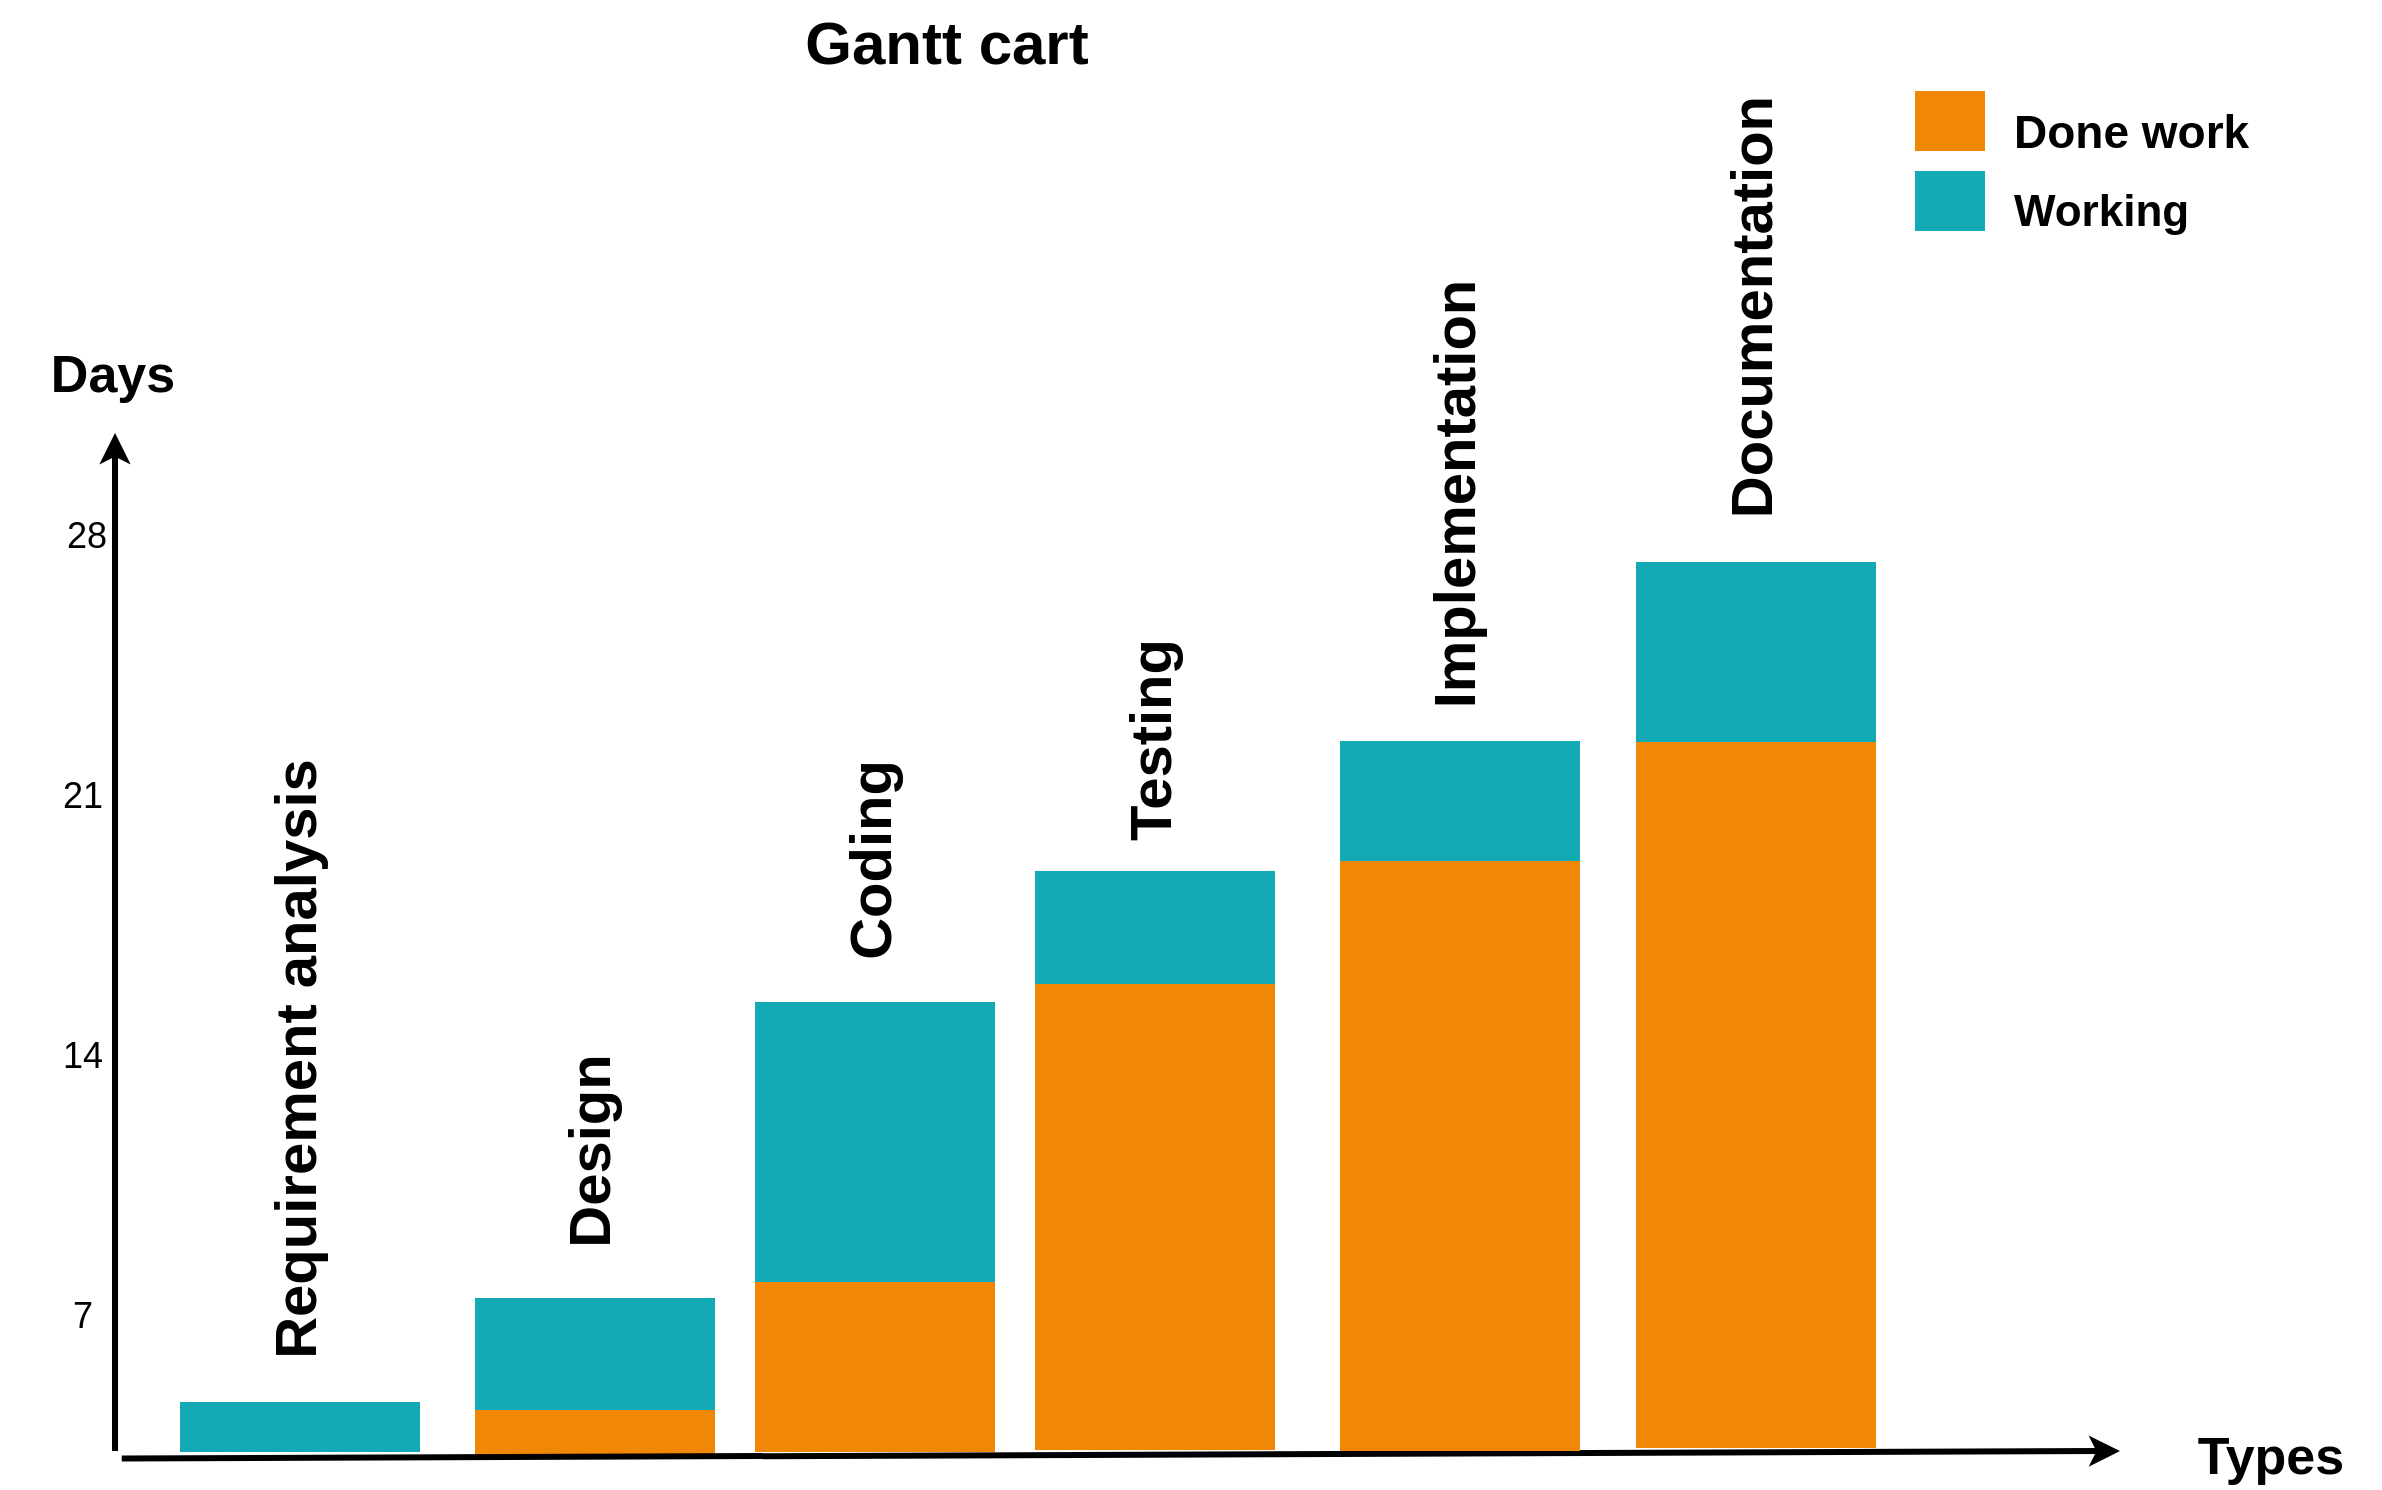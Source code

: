 <mxfile version="12.1.3" type="device" pages="1"><diagram id="07fea595-8f29-1299-0266-81d95cde20df" name="Page-1"><mxGraphModel dx="-1626" dy="-504" grid="1" gridSize="10" guides="1" tooltips="1" connect="1" arrows="1" fold="1" page="1" pageScale="1" pageWidth="1169" pageHeight="827" background="#ffffff" math="0" shadow="0"><root><mxCell id="0"/><mxCell id="1" parent="0"/><mxCell id="723" value="" style="whiteSpace=wrap;fillColor=#12AAB5;gradientColor=none;gradientDirection=east;strokeColor=none;html=1;fontColor=#23445d;" parent="1" vertex="1"><mxGeometry x="2470" y="1570" width="120" height="25" as="geometry"/></mxCell><mxCell id="724" value="" style="whiteSpace=wrap;fillColor=#12AAB5;gradientColor=none;gradientDirection=east;strokeColor=none;html=1;fontColor=#23445d;" parent="1" vertex="1"><mxGeometry x="2617.5" y="1518" width="120" height="62" as="geometry"/></mxCell><mxCell id="725" value="" style="whiteSpace=wrap;fillColor=#12AAB5;gradientColor=none;gradientDirection=east;strokeColor=none;html=1;fontColor=#23445d;" parent="1" vertex="1"><mxGeometry x="2757.5" y="1370" width="120" height="150" as="geometry"/></mxCell><mxCell id="726" value="" style="whiteSpace=wrap;fillColor=#12AAB5;gradientColor=none;gradientDirection=east;strokeColor=none;html=1;fontColor=#23445d;" parent="1" vertex="1"><mxGeometry x="2897.5" y="1304.5" width="120" height="60" as="geometry"/></mxCell><mxCell id="727" value="" style="edgeStyle=none;html=1;fontColor=#000000;strokeWidth=3;strokeColor=#000000;entryX=0.5;entryY=0;entryDx=0;entryDy=0;" parent="1" edge="1"><mxGeometry width="100" height="100" relative="1" as="geometry"><mxPoint x="2437.5" y="1594.5" as="sourcePoint"/><mxPoint x="2437.5" y="1085.5" as="targetPoint"/></mxGeometry></mxCell><mxCell id="730" value="" style="whiteSpace=wrap;fillColor=#F08705;gradientColor=none;gradientDirection=east;strokeColor=none;html=1;fontColor=#23445d;" parent="1" vertex="1"><mxGeometry x="2617.5" y="1574" width="120" height="23" as="geometry"/></mxCell><mxCell id="732" value="" style="whiteSpace=wrap;fillColor=#F08705;gradientColor=none;gradientDirection=east;strokeColor=none;html=1;fontColor=#23445d;" parent="1" vertex="1"><mxGeometry x="2757.5" y="1510" width="120" height="85" as="geometry"/></mxCell><mxCell id="734" value="" style="edgeStyle=none;html=1;fontColor=#000000;strokeWidth=3;strokeColor=#000000;exitX=1.179;exitY=1.029;exitDx=0;exitDy=0;exitPerimeter=0;" parent="1" source="746" edge="1"><mxGeometry width="100" height="100" relative="1" as="geometry"><mxPoint x="2520" y="1594.5" as="sourcePoint"/><mxPoint x="3440" y="1594.5" as="targetPoint"/></mxGeometry></mxCell><mxCell id="735" value="&lt;b&gt;&lt;font style=&quot;font-size: 26px&quot;&gt;Types&lt;/font&gt;&lt;/b&gt;" style="text;spacingTop=-5;html=1;fontSize=18;fontStyle=0;fontColor=#000000;strokeColor=none;align=center;" parent="1" vertex="1"><mxGeometry x="3460" y="1580" width="110" height="26" as="geometry"/></mxCell><mxCell id="737" value="&lt;font style=&quot;font-size: 29px&quot;&gt;&lt;b&gt;Requirement analysis&lt;/b&gt;&lt;/font&gt;" style="text;spacingTop=-5;align=center;verticalAlign=middle;fontStyle=0;html=1;fontSize=18;fontColor=#000000;strokeColor=none;rotation=-90;" parent="1" vertex="1"><mxGeometry x="2470" y="1384.5" width="120" height="30" as="geometry"/></mxCell><mxCell id="739" value="" style="whiteSpace=wrap;fillColor=#12AAB5;gradientColor=none;gradientDirection=east;strokeColor=none;html=1;fontColor=#23445d;" parent="1" vertex="1"><mxGeometry x="3337.5" y="954.5" width="35.0" height="30.0" as="geometry"/></mxCell><mxCell id="740" value="" style="whiteSpace=wrap;fillColor=#F08705;gradientColor=none;gradientDirection=east;strokeColor=none;html=1;fontColor=#23445d;" parent="1" vertex="1"><mxGeometry x="3337.5" y="914.5" width="35.0" height="30.0" as="geometry"/></mxCell><mxCell id="743" value="&lt;font size=&quot;1&quot;&gt;&lt;b style=&quot;font-size: 23px&quot;&gt;Done work&lt;/b&gt;&lt;/font&gt;" style="text;spacingTop=-5;html=1;fontColor=#000000;fontSize=15;" parent="1" vertex="1"><mxGeometry x="3384.5" y="919.5" width="80" height="20" as="geometry"/></mxCell><mxCell id="744" value="&lt;b&gt;&lt;font style=&quot;font-size: 22px&quot;&gt;Working&lt;/font&gt;&lt;/b&gt;" style="text;spacingTop=-5;html=1;fontColor=#000000;fontSize=15;" parent="1" vertex="1"><mxGeometry x="3384.5" y="959.5" width="80" height="20" as="geometry"/></mxCell><mxCell id="746" value="7" style="text;spacingTop=-5;align=center;verticalAlign=middle;fontStyle=0;html=1;fontSize=18;fontColor=#000000;" parent="1" vertex="1"><mxGeometry x="2405.5" y="1464.5" width="30" height="130.0" as="geometry"/></mxCell><mxCell id="747" value="14" style="text;spacingTop=-5;align=center;verticalAlign=middle;fontStyle=0;html=1;fontSize=18;fontColor=#000000;" parent="1" vertex="1"><mxGeometry x="2405.5" y="1334.5" width="30" height="130.0" as="geometry"/></mxCell><mxCell id="748" value="21" style="text;spacingTop=-5;align=center;verticalAlign=middle;fontStyle=0;html=1;fontSize=18;fontColor=#000000;" parent="1" vertex="1"><mxGeometry x="2405.5" y="1204.5" width="30" height="130.0" as="geometry"/></mxCell><mxCell id="749" value="&lt;font style=&quot;font-size: 30px&quot;&gt;Gantt cart&lt;/font&gt;" style="text;spacingTop=-5;align=center;verticalAlign=middle;fontSize=30;fontStyle=1;html=1;fontColor=#000000;" parent="1" vertex="1"><mxGeometry x="2448" y="869.5" width="810" height="45" as="geometry"/></mxCell><mxCell id="aqUIBta33baD7RN1bK60-754" value="" style="whiteSpace=wrap;fillColor=#F08705;gradientColor=none;gradientDirection=east;strokeColor=none;html=1;fontColor=#23445d;" parent="1" vertex="1"><mxGeometry x="2897.5" y="1361" width="120" height="233" as="geometry"/></mxCell><mxCell id="aqUIBta33baD7RN1bK60-755" value="" style="whiteSpace=wrap;fillColor=#F08705;gradientColor=none;gradientDirection=east;strokeColor=none;html=1;fontColor=#23445d;" parent="1" vertex="1"><mxGeometry x="3050" y="1297.5" width="120" height="297" as="geometry"/></mxCell><mxCell id="aqUIBta33baD7RN1bK60-756" value="" style="whiteSpace=wrap;fillColor=#12AAB5;gradientColor=none;gradientDirection=east;strokeColor=none;html=1;fontColor=#23445d;" parent="1" vertex="1"><mxGeometry x="3050" y="1239.5" width="120" height="60" as="geometry"/></mxCell><mxCell id="aqUIBta33baD7RN1bK60-765" value="&lt;b&gt;&lt;font style=&quot;font-size: 26px&quot;&gt;Days&lt;/font&gt;&lt;/b&gt;" style="text;spacingTop=-5;html=1;fontSize=18;fontStyle=0;fontColor=#000000;strokeColor=none;align=center;" parent="1" vertex="1"><mxGeometry x="2380.5" y="1039" width="110" height="26" as="geometry"/></mxCell><mxCell id="aqUIBta33baD7RN1bK60-766" value="" style="whiteSpace=wrap;fillColor=#F08705;gradientColor=none;gradientDirection=east;strokeColor=none;html=1;fontColor=#23445d;" parent="1" vertex="1"><mxGeometry x="3198" y="1236" width="120" height="357" as="geometry"/></mxCell><mxCell id="aqUIBta33baD7RN1bK60-768" value="" style="whiteSpace=wrap;fillColor=#12AAB5;gradientColor=none;gradientDirection=east;strokeColor=none;html=1;fontColor=#23445d;" parent="1" vertex="1"><mxGeometry x="3198" y="1150" width="120" height="90" as="geometry"/></mxCell><mxCell id="aqUIBta33baD7RN1bK60-769" value="28" style="text;spacingTop=-5;align=center;verticalAlign=middle;fontStyle=0;html=1;fontSize=18;fontColor=#000000;" parent="1" vertex="1"><mxGeometry x="2407.5" y="1074.5" width="30" height="130.0" as="geometry"/></mxCell><mxCell id="aqUIBta33baD7RN1bK60-773" value="&lt;font style=&quot;font-size: 29px&quot;&gt;&lt;b&gt;Design&lt;/b&gt;&lt;/font&gt;" style="text;spacingTop=-5;align=center;verticalAlign=middle;fontStyle=0;html=1;fontSize=18;fontColor=#000000;strokeColor=none;rotation=-90;" parent="1" vertex="1"><mxGeometry x="2617.5" y="1430" width="120" height="30" as="geometry"/></mxCell><mxCell id="aqUIBta33baD7RN1bK60-775" value="&lt;span style=&quot;font-size: 29px&quot;&gt;&lt;b&gt;Coding&lt;/b&gt;&lt;/span&gt;" style="text;spacingTop=-5;align=center;verticalAlign=middle;fontStyle=0;html=1;fontSize=18;fontColor=#000000;strokeColor=none;rotation=-90;" parent="1" vertex="1"><mxGeometry x="2757.5" y="1284.5" width="120" height="30" as="geometry"/></mxCell><mxCell id="aqUIBta33baD7RN1bK60-776" value="&lt;span style=&quot;font-size: 29px&quot;&gt;&lt;b&gt;Testing&lt;/b&gt;&lt;/span&gt;" style="text;spacingTop=-5;align=center;verticalAlign=middle;fontStyle=0;html=1;fontSize=18;fontColor=#000000;strokeColor=none;rotation=-90;" parent="1" vertex="1"><mxGeometry x="2897.5" y="1224.5" width="120" height="30" as="geometry"/></mxCell><mxCell id="aqUIBta33baD7RN1bK60-777" value="&lt;span style=&quot;font-size: 29px&quot;&gt;&lt;b&gt;Implementation&amp;nbsp;&lt;/b&gt;&lt;/span&gt;" style="text;spacingTop=-5;align=center;verticalAlign=middle;fontStyle=0;html=1;fontSize=18;fontColor=#000000;strokeColor=none;rotation=-90;" parent="1" vertex="1"><mxGeometry x="3050" y="1098" width="120" height="30" as="geometry"/></mxCell><mxCell id="aqUIBta33baD7RN1bK60-779" value="&lt;span style=&quot;font-size: 29px&quot;&gt;&lt;b&gt;Documentation&amp;nbsp;&lt;/b&gt;&lt;/span&gt;" style="text;spacingTop=-5;align=center;verticalAlign=middle;fontStyle=0;html=1;fontSize=18;fontColor=#000000;strokeColor=none;rotation=-90;" parent="1" vertex="1"><mxGeometry x="3198" y="1004.5" width="120" height="30" as="geometry"/></mxCell></root></mxGraphModel></diagram></mxfile>